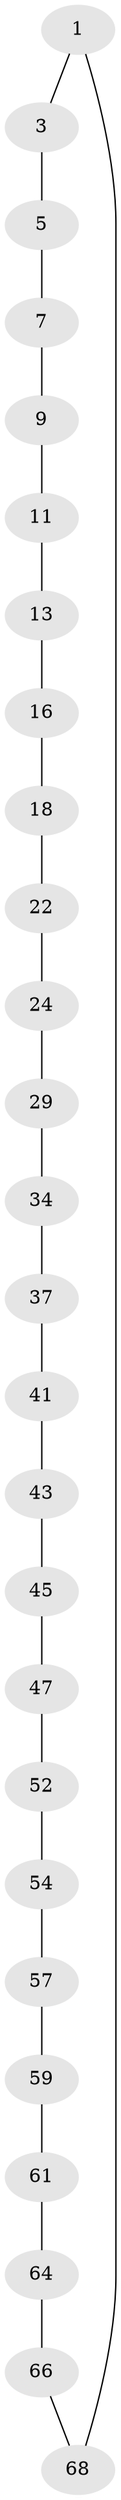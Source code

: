 // original degree distribution, {2: 1.0}
// Generated by graph-tools (version 1.1) at 2025/20/03/04/25 18:20:12]
// undirected, 26 vertices, 26 edges
graph export_dot {
graph [start="1"]
  node [color=gray90,style=filled];
  1 [super="+2+72"];
  3 [super="+4"];
  5 [super="+6"];
  7 [super="+8"];
  9 [super="+10"];
  11 [super="+12"];
  13 [super="+14"];
  16 [super="+17"];
  18 [super="+19"];
  22 [super="+23"];
  24 [super="+25"];
  29 [super="+30"];
  34 [super="+35"];
  37 [super="+38"];
  41 [super="+42"];
  43 [super="+44"];
  45 [super="+46"];
  47 [super="+48"];
  52 [super="+53"];
  54 [super="+55"];
  57 [super="+58"];
  59 [super="+60"];
  61 [super="+62"];
  64 [super="+65"];
  66 [super="+67"];
  68 [super="+69"];
  1 -- 3;
  1 -- 68;
  3 -- 5;
  5 -- 7;
  7 -- 9;
  9 -- 11;
  11 -- 13;
  13 -- 16;
  16 -- 18;
  18 -- 22;
  22 -- 24;
  24 -- 29;
  29 -- 34;
  34 -- 37;
  37 -- 41;
  41 -- 43;
  43 -- 45;
  45 -- 47;
  47 -- 52;
  52 -- 54;
  54 -- 57;
  57 -- 59;
  59 -- 61;
  61 -- 64;
  64 -- 66;
  66 -- 68;
}
